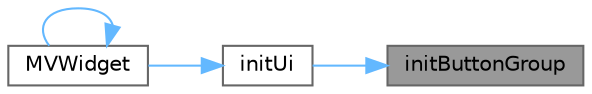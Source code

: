 digraph "initButtonGroup"
{
 // LATEX_PDF_SIZE
  bgcolor="transparent";
  edge [fontname=Helvetica,fontsize=10,labelfontname=Helvetica,labelfontsize=10];
  node [fontname=Helvetica,fontsize=10,shape=box,height=0.2,width=0.4];
  rankdir="RL";
  Node1 [id="Node000001",label="initButtonGroup",height=0.2,width=0.4,color="gray40", fillcolor="grey60", style="filled", fontcolor="black",tooltip="初始化按钮组"];
  Node1 -> Node2 [id="edge1_Node000001_Node000002",dir="back",color="steelblue1",style="solid",tooltip=" "];
  Node2 [id="Node000002",label="initUi",height=0.2,width=0.4,color="grey40", fillcolor="white", style="filled",URL="$class_m_v_widget.html#afba6e95967cc3eb25fd518f7bde6ec04",tooltip="初始化界面"];
  Node2 -> Node3 [id="edge2_Node000002_Node000003",dir="back",color="steelblue1",style="solid",tooltip=" "];
  Node3 [id="Node000003",label="MVWidget",height=0.2,width=0.4,color="grey40", fillcolor="white", style="filled",URL="$class_m_v_widget.html#ad8f9e2323ecfe46df105fefc441372ff",tooltip="构造函数，初始化音乐视频界面"];
  Node3 -> Node3 [id="edge3_Node000003_Node000003",dir="back",color="steelblue1",style="solid",tooltip=" "];
}

